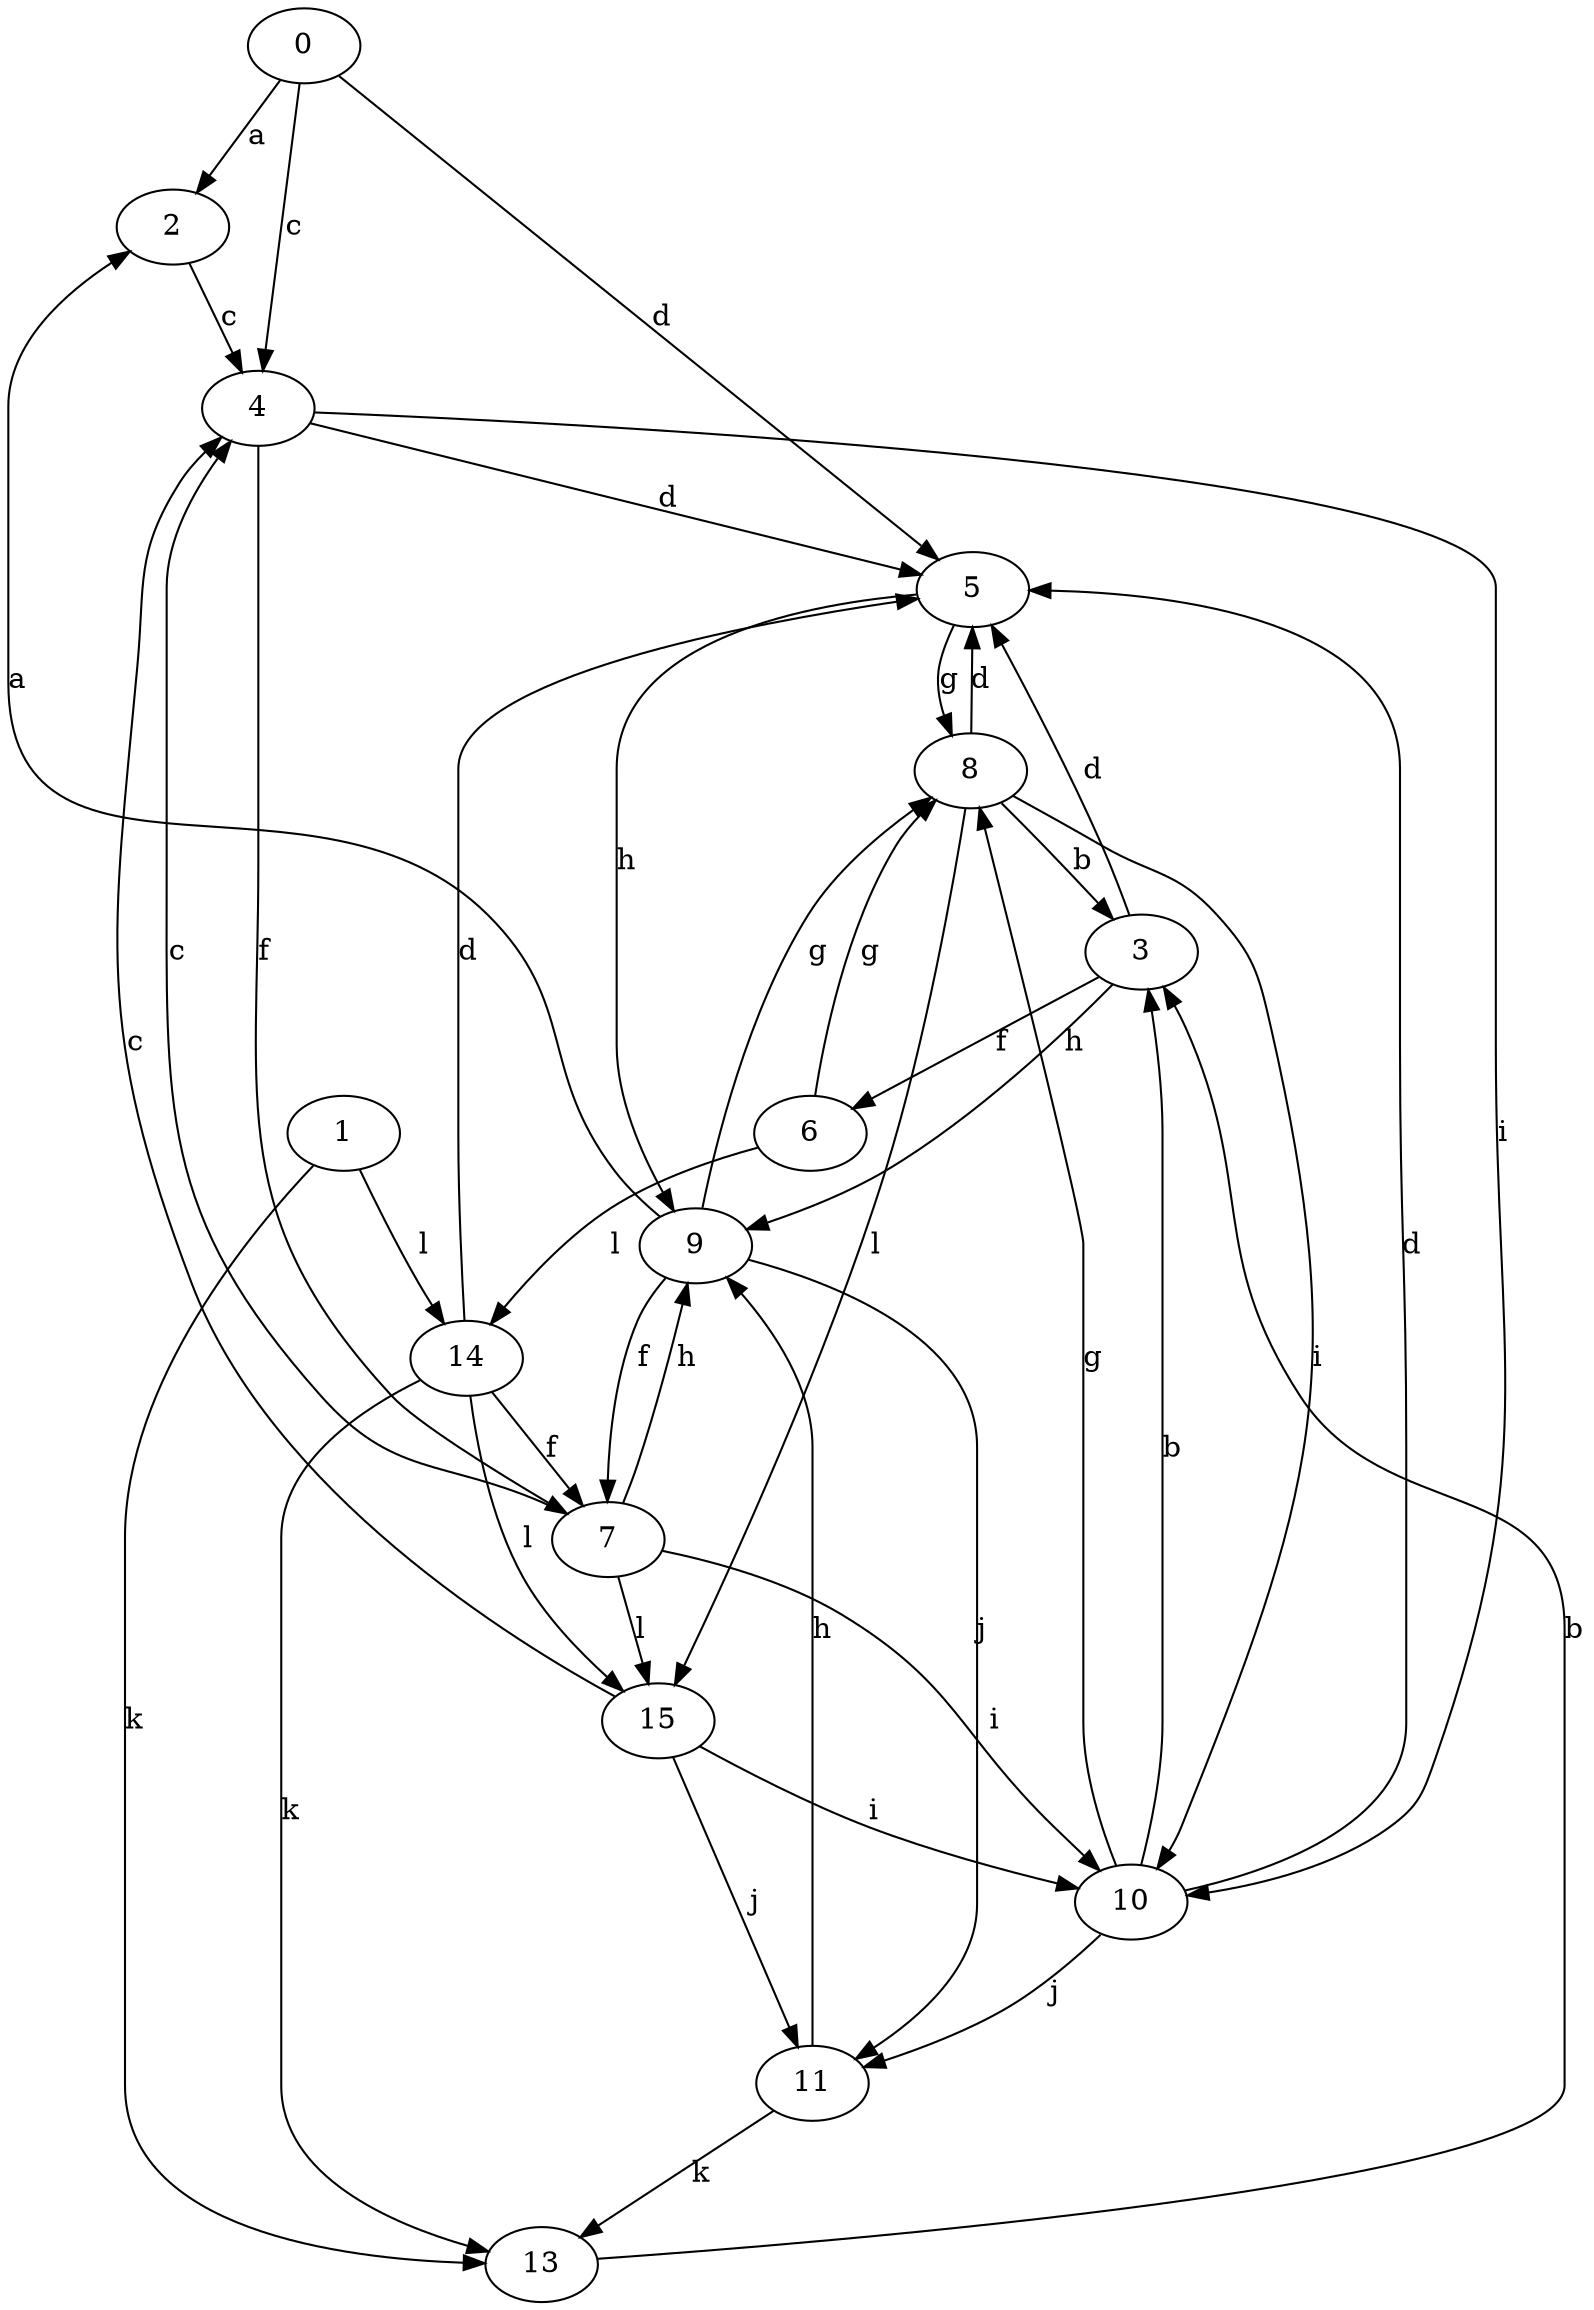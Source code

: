 strict digraph  {
0;
1;
2;
3;
4;
5;
6;
7;
8;
9;
10;
11;
13;
14;
15;
0 -> 2  [label=a];
0 -> 4  [label=c];
0 -> 5  [label=d];
1 -> 13  [label=k];
1 -> 14  [label=l];
2 -> 4  [label=c];
3 -> 5  [label=d];
3 -> 6  [label=f];
3 -> 9  [label=h];
4 -> 5  [label=d];
4 -> 7  [label=f];
4 -> 10  [label=i];
5 -> 8  [label=g];
5 -> 9  [label=h];
6 -> 8  [label=g];
6 -> 14  [label=l];
7 -> 4  [label=c];
7 -> 9  [label=h];
7 -> 10  [label=i];
7 -> 15  [label=l];
8 -> 3  [label=b];
8 -> 5  [label=d];
8 -> 10  [label=i];
8 -> 15  [label=l];
9 -> 2  [label=a];
9 -> 7  [label=f];
9 -> 8  [label=g];
9 -> 11  [label=j];
10 -> 3  [label=b];
10 -> 5  [label=d];
10 -> 8  [label=g];
10 -> 11  [label=j];
11 -> 9  [label=h];
11 -> 13  [label=k];
13 -> 3  [label=b];
14 -> 5  [label=d];
14 -> 7  [label=f];
14 -> 13  [label=k];
14 -> 15  [label=l];
15 -> 4  [label=c];
15 -> 10  [label=i];
15 -> 11  [label=j];
}
